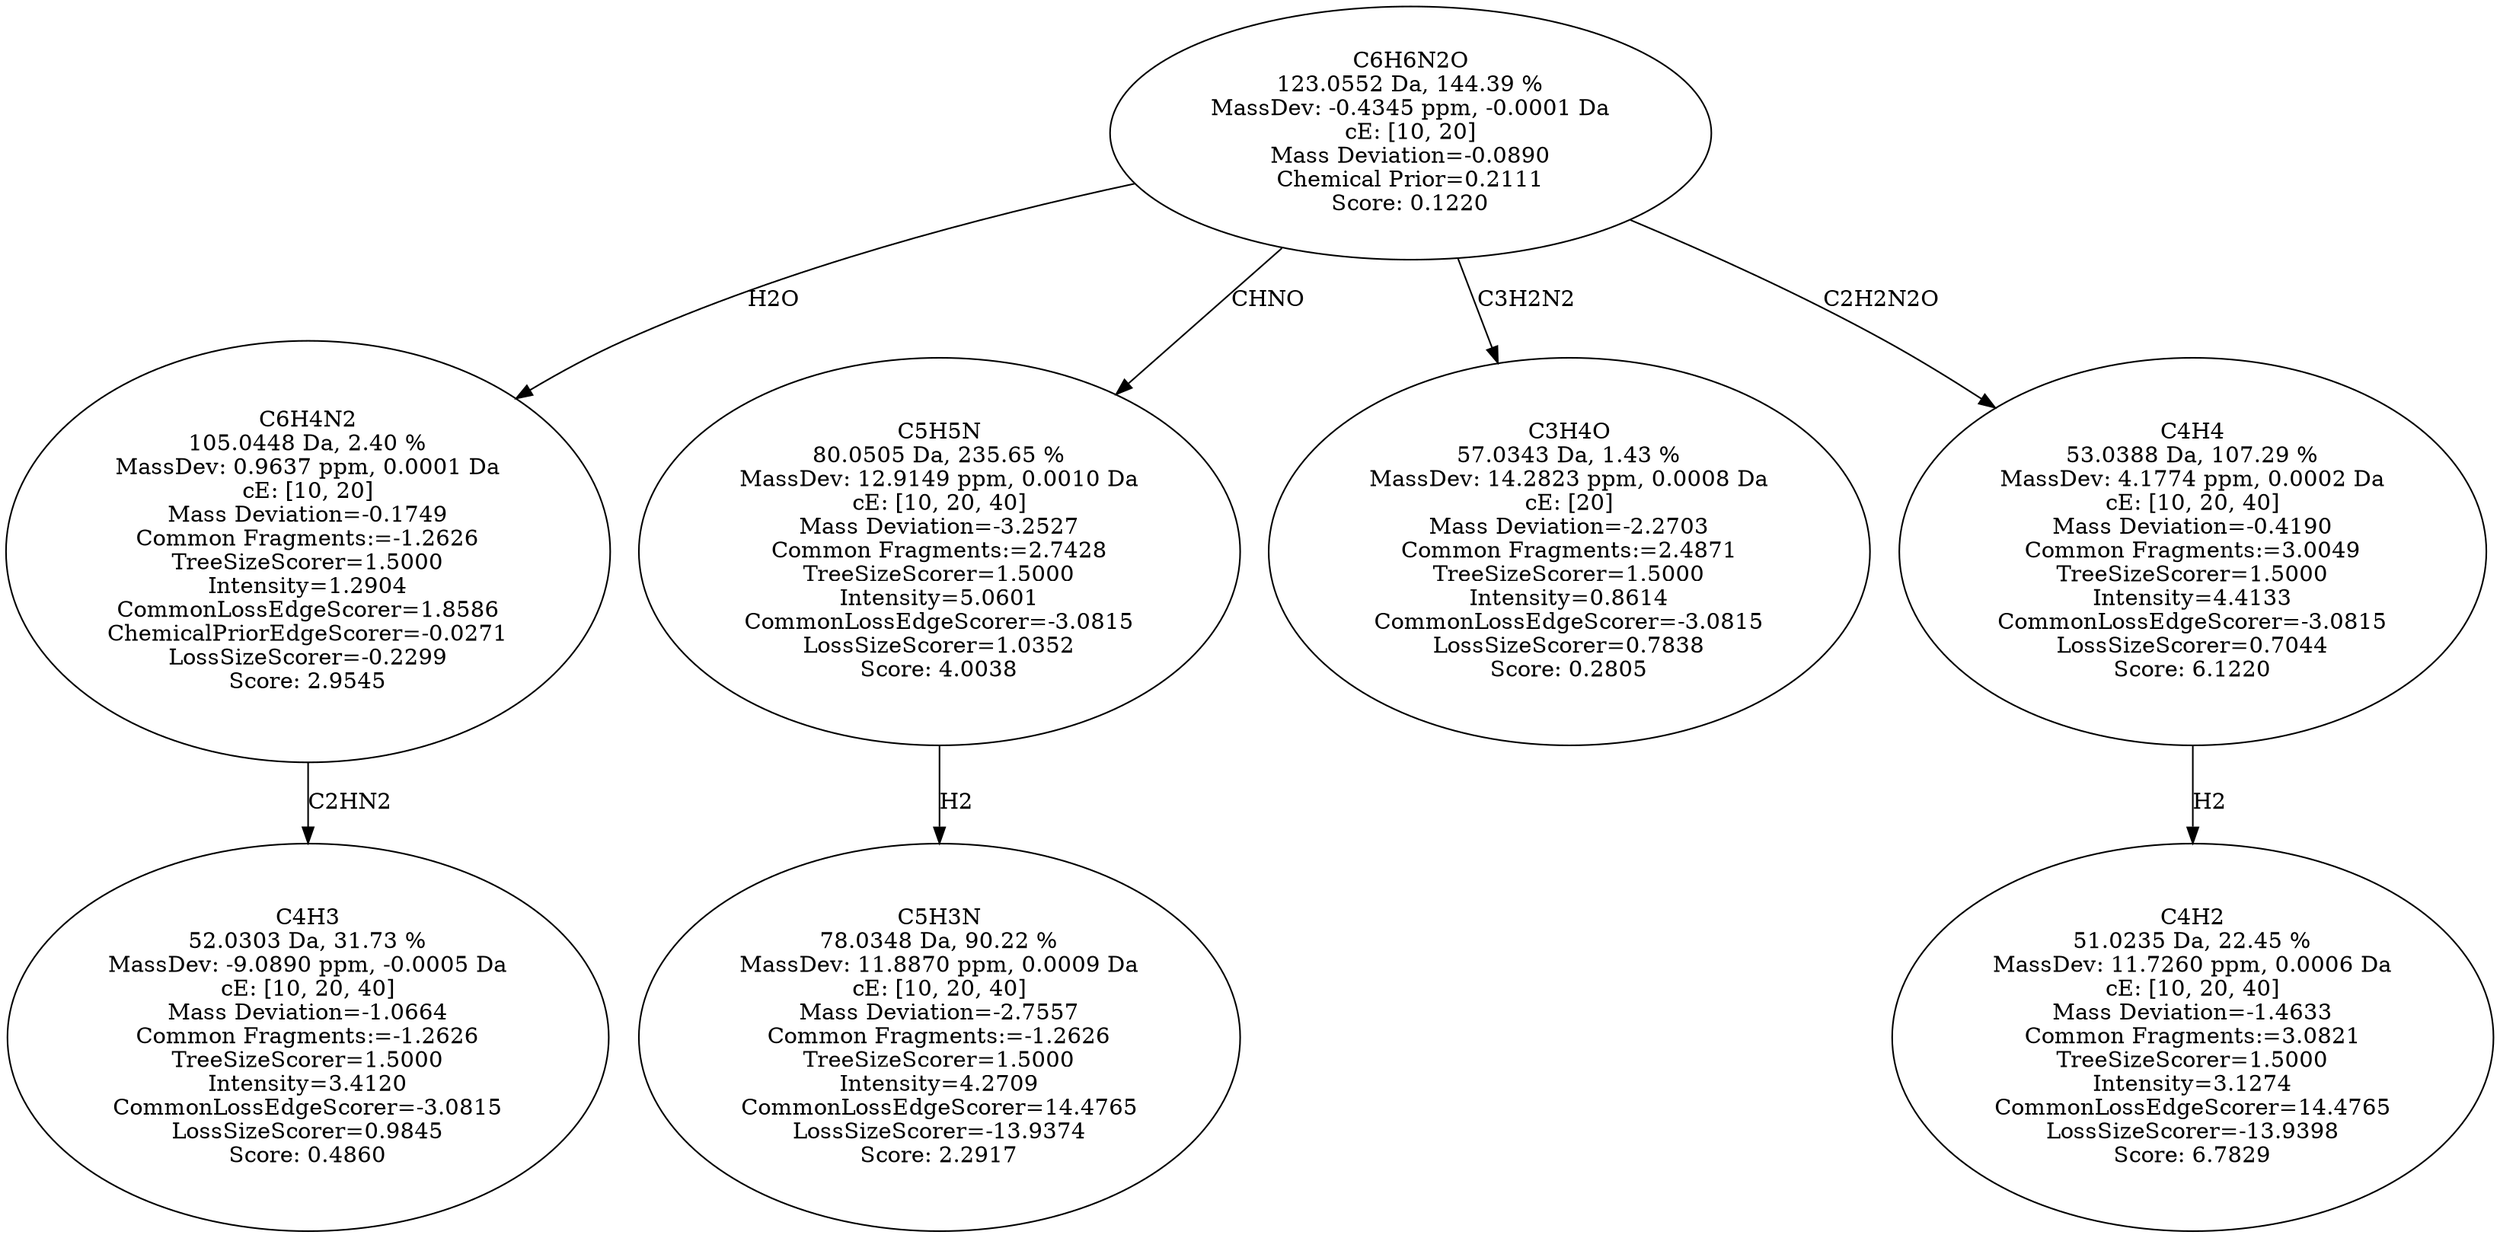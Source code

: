 strict digraph {
v1 [label="C4H3\n52.0303 Da, 31.73 %\nMassDev: -9.0890 ppm, -0.0005 Da\ncE: [10, 20, 40]\nMass Deviation=-1.0664\nCommon Fragments:=-1.2626\nTreeSizeScorer=1.5000\nIntensity=3.4120\nCommonLossEdgeScorer=-3.0815\nLossSizeScorer=0.9845\nScore: 0.4860"];
v2 [label="C6H4N2\n105.0448 Da, 2.40 %\nMassDev: 0.9637 ppm, 0.0001 Da\ncE: [10, 20]\nMass Deviation=-0.1749\nCommon Fragments:=-1.2626\nTreeSizeScorer=1.5000\nIntensity=1.2904\nCommonLossEdgeScorer=1.8586\nChemicalPriorEdgeScorer=-0.0271\nLossSizeScorer=-0.2299\nScore: 2.9545"];
v3 [label="C5H3N\n78.0348 Da, 90.22 %\nMassDev: 11.8870 ppm, 0.0009 Da\ncE: [10, 20, 40]\nMass Deviation=-2.7557\nCommon Fragments:=-1.2626\nTreeSizeScorer=1.5000\nIntensity=4.2709\nCommonLossEdgeScorer=14.4765\nLossSizeScorer=-13.9374\nScore: 2.2917"];
v4 [label="C5H5N\n80.0505 Da, 235.65 %\nMassDev: 12.9149 ppm, 0.0010 Da\ncE: [10, 20, 40]\nMass Deviation=-3.2527\nCommon Fragments:=2.7428\nTreeSizeScorer=1.5000\nIntensity=5.0601\nCommonLossEdgeScorer=-3.0815\nLossSizeScorer=1.0352\nScore: 4.0038"];
v5 [label="C3H4O\n57.0343 Da, 1.43 %\nMassDev: 14.2823 ppm, 0.0008 Da\ncE: [20]\nMass Deviation=-2.2703\nCommon Fragments:=2.4871\nTreeSizeScorer=1.5000\nIntensity=0.8614\nCommonLossEdgeScorer=-3.0815\nLossSizeScorer=0.7838\nScore: 0.2805"];
v6 [label="C4H2\n51.0235 Da, 22.45 %\nMassDev: 11.7260 ppm, 0.0006 Da\ncE: [10, 20, 40]\nMass Deviation=-1.4633\nCommon Fragments:=3.0821\nTreeSizeScorer=1.5000\nIntensity=3.1274\nCommonLossEdgeScorer=14.4765\nLossSizeScorer=-13.9398\nScore: 6.7829"];
v7 [label="C4H4\n53.0388 Da, 107.29 %\nMassDev: 4.1774 ppm, 0.0002 Da\ncE: [10, 20, 40]\nMass Deviation=-0.4190\nCommon Fragments:=3.0049\nTreeSizeScorer=1.5000\nIntensity=4.4133\nCommonLossEdgeScorer=-3.0815\nLossSizeScorer=0.7044\nScore: 6.1220"];
v8 [label="C6H6N2O\n123.0552 Da, 144.39 %\nMassDev: -0.4345 ppm, -0.0001 Da\ncE: [10, 20]\nMass Deviation=-0.0890\nChemical Prior=0.2111\nScore: 0.1220"];
v2 -> v1 [label="C2HN2"];
v8 -> v2 [label="H2O"];
v4 -> v3 [label="H2"];
v8 -> v4 [label="CHNO"];
v8 -> v5 [label="C3H2N2"];
v7 -> v6 [label="H2"];
v8 -> v7 [label="C2H2N2O"];
}